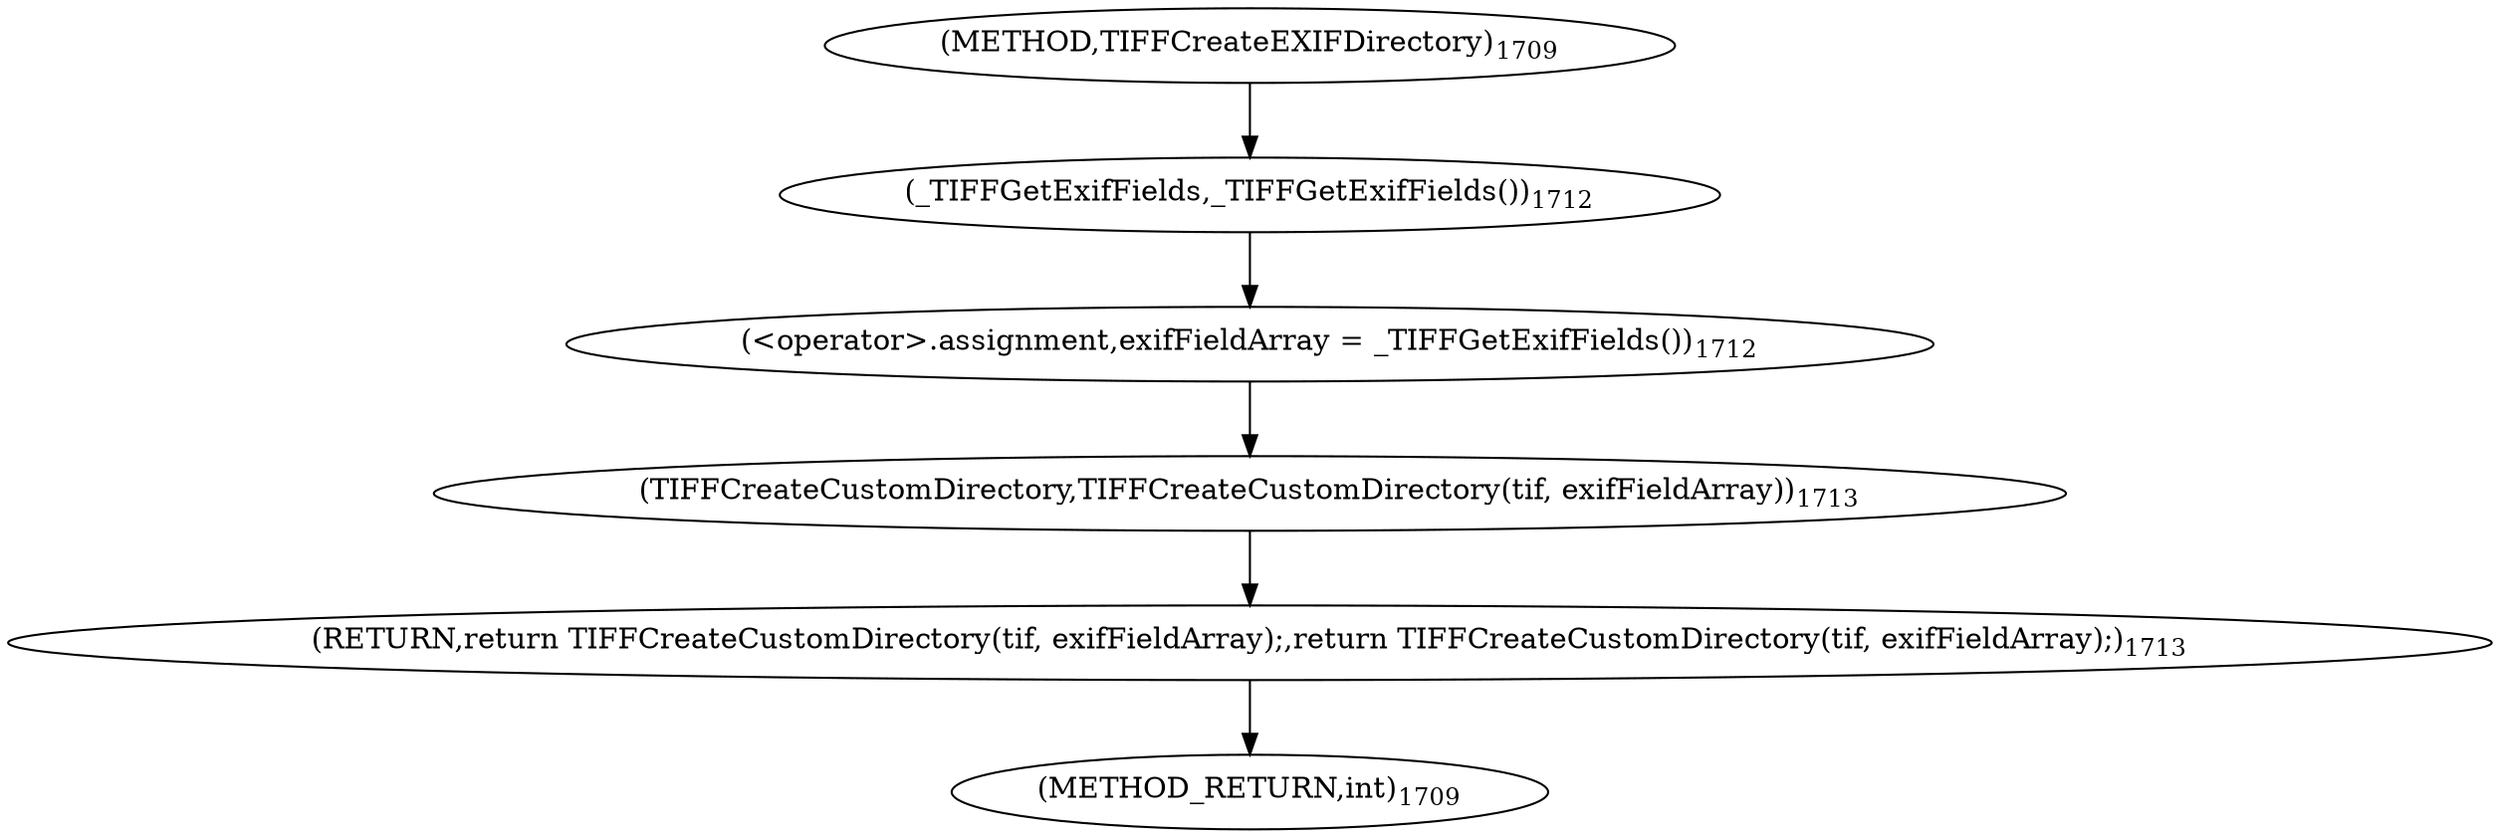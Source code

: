 digraph "TIFFCreateEXIFDirectory" {  
"43705" [label = <(&lt;operator&gt;.assignment,exifFieldArray = _TIFFGetExifFields())<SUB>1712</SUB>> ]
"43708" [label = <(RETURN,return TIFFCreateCustomDirectory(tif, exifFieldArray);,return TIFFCreateCustomDirectory(tif, exifFieldArray);)<SUB>1713</SUB>> ]
"43707" [label = <(_TIFFGetExifFields,_TIFFGetExifFields())<SUB>1712</SUB>> ]
"43709" [label = <(TIFFCreateCustomDirectory,TIFFCreateCustomDirectory(tif, exifFieldArray))<SUB>1713</SUB>> ]
"43701" [label = <(METHOD,TIFFCreateEXIFDirectory)<SUB>1709</SUB>> ]
"43712" [label = <(METHOD_RETURN,int)<SUB>1709</SUB>> ]
  "43705" -> "43709" 
  "43708" -> "43712" 
  "43707" -> "43705" 
  "43709" -> "43708" 
  "43701" -> "43707" 
}
